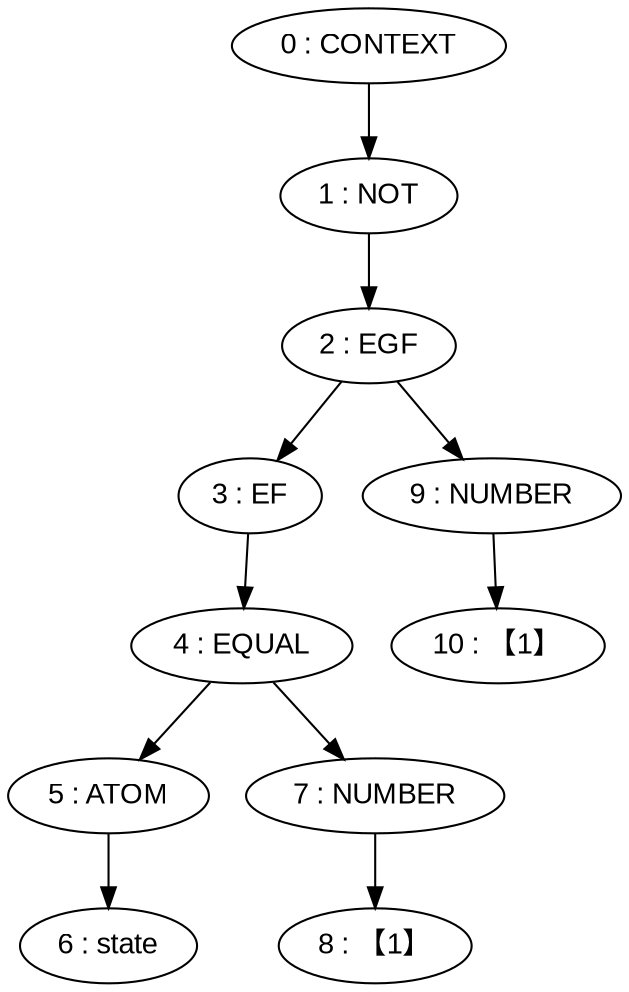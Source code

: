 digraph Tree {
    node [fontname="Arial"];
   "0 : CONTEXT" -> "1 : NOT";
   "1 : NOT" -> "2 : EGF";
   "2 : EGF" -> "3 : EF";
   "3 : EF" -> "4 : EQUAL";
   "4 : EQUAL" -> "5 : ATOM";
   "5 : ATOM" -> "6 : state";
   "4 : EQUAL" -> "7 : NUMBER";
   "7 : NUMBER" -> "8 : 【1】";
   "2 : EGF" -> "9 : NUMBER";
   "9 : NUMBER" -> "10 : 【1】";
}
